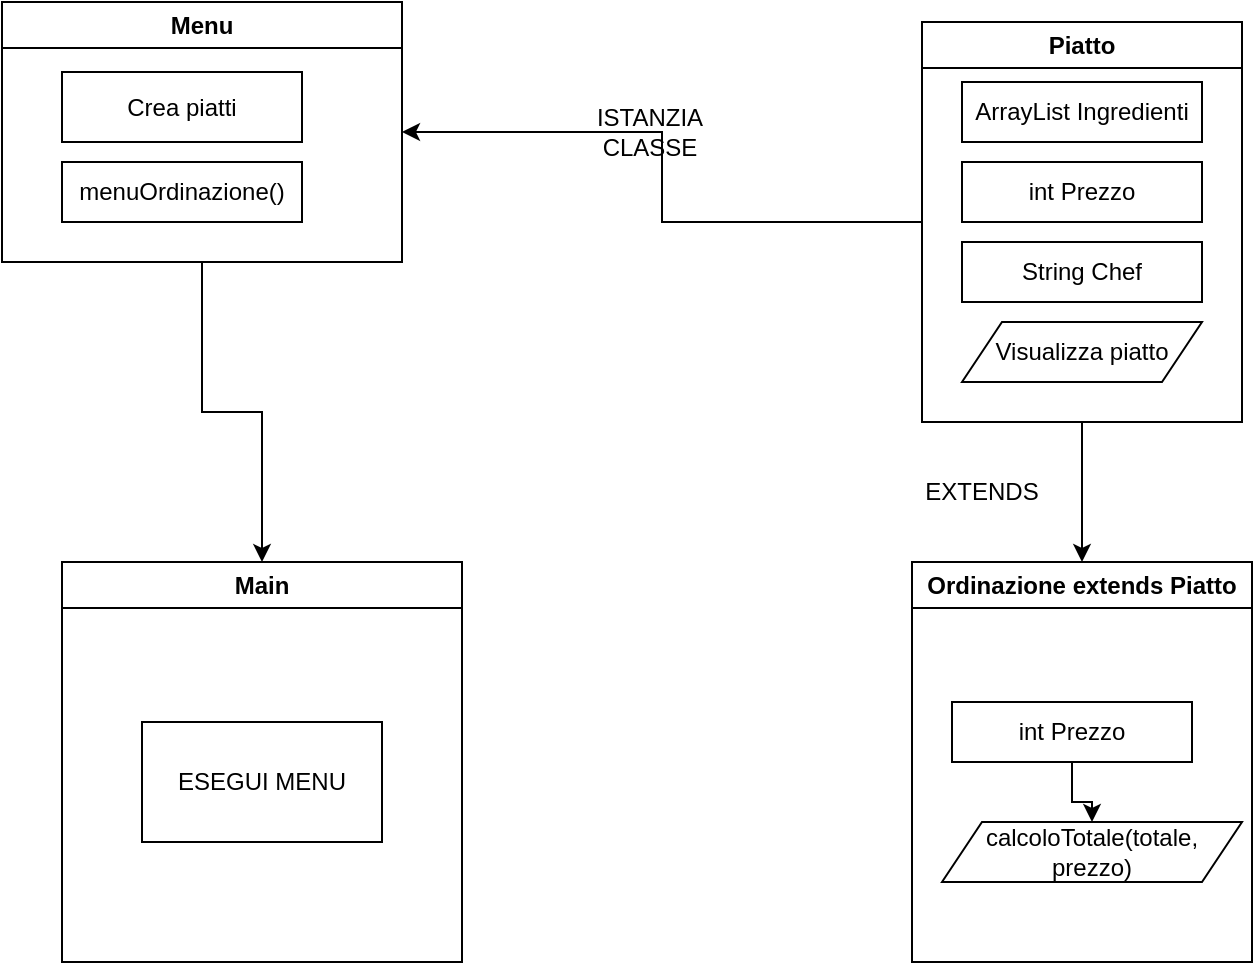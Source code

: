 <mxfile version="21.0.2" type="github">
  <diagram name="Pagina-1" id="Wvod2aN-stlIAWXuh_pl">
    <mxGraphModel dx="1393" dy="758" grid="1" gridSize="10" guides="1" tooltips="1" connect="1" arrows="1" fold="1" page="1" pageScale="1" pageWidth="827" pageHeight="1169" math="0" shadow="0">
      <root>
        <mxCell id="0" />
        <mxCell id="1" parent="0" />
        <mxCell id="U1h9MRZBQ17G50Z_o61W-23" style="edgeStyle=orthogonalEdgeStyle;rounded=0;orthogonalLoop=1;jettySize=auto;html=1;exitX=0.5;exitY=1;exitDx=0;exitDy=0;entryX=0.5;entryY=0;entryDx=0;entryDy=0;" edge="1" parent="1" source="U1h9MRZBQ17G50Z_o61W-1" target="U1h9MRZBQ17G50Z_o61W-22">
          <mxGeometry relative="1" as="geometry" />
        </mxCell>
        <mxCell id="U1h9MRZBQ17G50Z_o61W-1" value="Menu" style="swimlane;whiteSpace=wrap;html=1;" vertex="1" parent="1">
          <mxGeometry x="90" y="50" width="200" height="130" as="geometry" />
        </mxCell>
        <mxCell id="U1h9MRZBQ17G50Z_o61W-19" value="Crea piatti" style="whiteSpace=wrap;html=1;" vertex="1" parent="U1h9MRZBQ17G50Z_o61W-1">
          <mxGeometry x="30" y="35" width="120" height="35" as="geometry" />
        </mxCell>
        <mxCell id="U1h9MRZBQ17G50Z_o61W-20" value="menuOrdinazione()" style="rounded=0;whiteSpace=wrap;html=1;" vertex="1" parent="U1h9MRZBQ17G50Z_o61W-1">
          <mxGeometry x="30" y="80" width="120" height="30" as="geometry" />
        </mxCell>
        <mxCell id="U1h9MRZBQ17G50Z_o61W-4" style="edgeStyle=orthogonalEdgeStyle;rounded=0;orthogonalLoop=1;jettySize=auto;html=1;exitX=0.5;exitY=1;exitDx=0;exitDy=0;entryX=0.5;entryY=0;entryDx=0;entryDy=0;" edge="1" parent="1" source="U1h9MRZBQ17G50Z_o61W-2" target="U1h9MRZBQ17G50Z_o61W-3">
          <mxGeometry relative="1" as="geometry" />
        </mxCell>
        <mxCell id="U1h9MRZBQ17G50Z_o61W-16" style="edgeStyle=orthogonalEdgeStyle;rounded=0;orthogonalLoop=1;jettySize=auto;html=1;exitX=0;exitY=0.5;exitDx=0;exitDy=0;entryX=1;entryY=0.5;entryDx=0;entryDy=0;" edge="1" parent="1" source="U1h9MRZBQ17G50Z_o61W-2" target="U1h9MRZBQ17G50Z_o61W-1">
          <mxGeometry relative="1" as="geometry" />
        </mxCell>
        <mxCell id="U1h9MRZBQ17G50Z_o61W-2" value="Piatto" style="swimlane;whiteSpace=wrap;html=1;" vertex="1" parent="1">
          <mxGeometry x="550" y="60" width="160" height="200" as="geometry" />
        </mxCell>
        <mxCell id="U1h9MRZBQ17G50Z_o61W-8" value="ArrayList Ingredienti" style="whiteSpace=wrap;html=1;" vertex="1" parent="U1h9MRZBQ17G50Z_o61W-2">
          <mxGeometry x="20" y="30" width="120" height="30" as="geometry" />
        </mxCell>
        <mxCell id="U1h9MRZBQ17G50Z_o61W-9" value="int Prezzo" style="whiteSpace=wrap;html=1;" vertex="1" parent="U1h9MRZBQ17G50Z_o61W-2">
          <mxGeometry x="20" y="70" width="120" height="30" as="geometry" />
        </mxCell>
        <mxCell id="U1h9MRZBQ17G50Z_o61W-10" value="String Chef" style="whiteSpace=wrap;html=1;" vertex="1" parent="U1h9MRZBQ17G50Z_o61W-2">
          <mxGeometry x="20" y="110" width="120" height="30" as="geometry" />
        </mxCell>
        <mxCell id="U1h9MRZBQ17G50Z_o61W-14" value="Visualizza piatto" style="shape=parallelogram;perimeter=parallelogramPerimeter;whiteSpace=wrap;html=1;fixedSize=1;" vertex="1" parent="U1h9MRZBQ17G50Z_o61W-2">
          <mxGeometry x="20" y="150" width="120" height="30" as="geometry" />
        </mxCell>
        <mxCell id="U1h9MRZBQ17G50Z_o61W-3" value="Ordinazione extends Piatto" style="swimlane;whiteSpace=wrap;html=1;" vertex="1" parent="1">
          <mxGeometry x="545" y="330" width="170" height="200" as="geometry" />
        </mxCell>
        <mxCell id="U1h9MRZBQ17G50Z_o61W-15" style="edgeStyle=orthogonalEdgeStyle;rounded=0;orthogonalLoop=1;jettySize=auto;html=1;" edge="1" parent="U1h9MRZBQ17G50Z_o61W-3" source="U1h9MRZBQ17G50Z_o61W-11" target="U1h9MRZBQ17G50Z_o61W-13">
          <mxGeometry relative="1" as="geometry" />
        </mxCell>
        <mxCell id="U1h9MRZBQ17G50Z_o61W-11" value="int Prezzo" style="whiteSpace=wrap;html=1;" vertex="1" parent="U1h9MRZBQ17G50Z_o61W-3">
          <mxGeometry x="20" y="70" width="120" height="30" as="geometry" />
        </mxCell>
        <mxCell id="U1h9MRZBQ17G50Z_o61W-13" value="calcoloTotale(totale, prezzo)" style="shape=parallelogram;perimeter=parallelogramPerimeter;whiteSpace=wrap;html=1;fixedSize=1;" vertex="1" parent="U1h9MRZBQ17G50Z_o61W-3">
          <mxGeometry x="15" y="130" width="150" height="30" as="geometry" />
        </mxCell>
        <mxCell id="U1h9MRZBQ17G50Z_o61W-17" value="EXTENDS" style="text;html=1;strokeColor=none;fillColor=none;align=center;verticalAlign=middle;whiteSpace=wrap;rounded=0;" vertex="1" parent="1">
          <mxGeometry x="550" y="280" width="60" height="30" as="geometry" />
        </mxCell>
        <mxCell id="U1h9MRZBQ17G50Z_o61W-18" value="ISTANZIA CLASSE" style="text;html=1;strokeColor=none;fillColor=none;align=center;verticalAlign=middle;whiteSpace=wrap;rounded=0;" vertex="1" parent="1">
          <mxGeometry x="384" y="100" width="60" height="30" as="geometry" />
        </mxCell>
        <mxCell id="U1h9MRZBQ17G50Z_o61W-22" value="Main" style="swimlane;whiteSpace=wrap;html=1;" vertex="1" parent="1">
          <mxGeometry x="120" y="330" width="200" height="200" as="geometry" />
        </mxCell>
        <mxCell id="U1h9MRZBQ17G50Z_o61W-24" value="ESEGUI MENU" style="whiteSpace=wrap;html=1;" vertex="1" parent="U1h9MRZBQ17G50Z_o61W-22">
          <mxGeometry x="40" y="80" width="120" height="60" as="geometry" />
        </mxCell>
      </root>
    </mxGraphModel>
  </diagram>
</mxfile>
